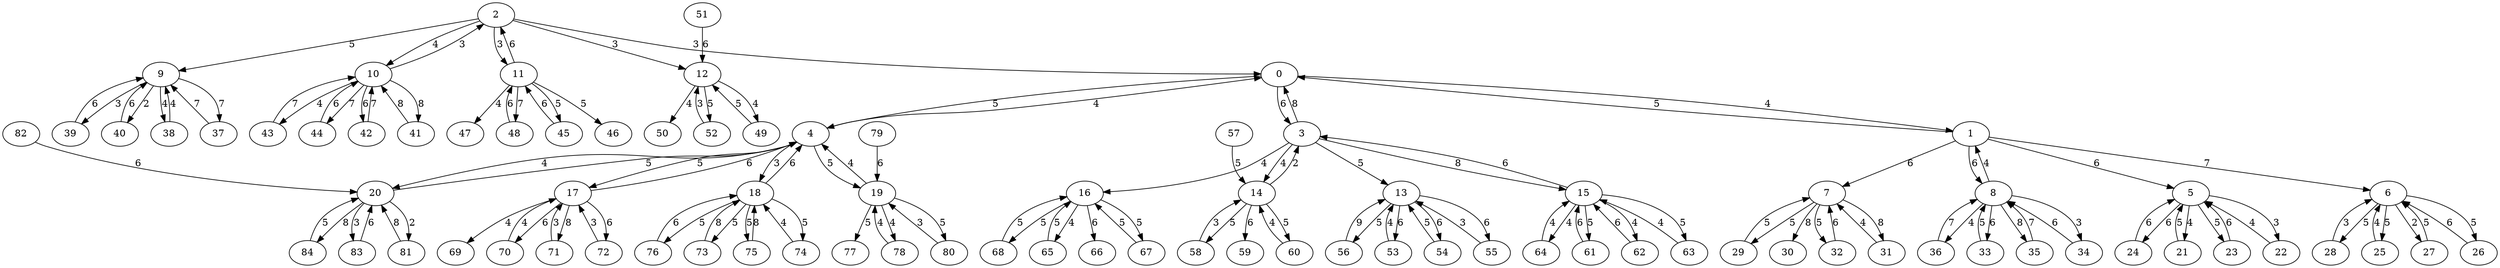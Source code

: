 strict digraph "" {
	0 -> 1	[label=4];
	0 -> 3	[label=6];
	0 -> 4	[label=5];
	1 -> 0	[label=5];
	1 -> 5	[label=6];
	1 -> 6	[label=7];
	1 -> 7	[label=6];
	1 -> 8	[label=6];
	2 -> 0	[label=3];
	2 -> 9	[label=5];
	2 -> 10	[label=4];
	2 -> 11	[label=3];
	2 -> 12	[label=3];
	3 -> 0	[label=8];
	3 -> 13	[label=5];
	3 -> 14	[label=4];
	3 -> 15	[label=8];
	3 -> 16	[label=4];
	4 -> 0	[label=4];
	4 -> 17	[label=5];
	4 -> 18	[label=3];
	4 -> 19	[label=5];
	4 -> 20	[label=4];
	5 -> 21	[label=4];
	5 -> 22	[label=3];
	5 -> 23	[label=5];
	5 -> 24	[label=6];
	6 -> 25	[label=5];
	6 -> 26	[label=5];
	6 -> 27	[label=2];
	6 -> 28	[label=5];
	7 -> 29	[label=5];
	7 -> 30	[label=8];
	7 -> 31	[label=8];
	7 -> 32	[label=5];
	8 -> 1	[label=4];
	8 -> 33	[label=6];
	8 -> 34	[label=3];
	8 -> 35	[label=8];
	8 -> 36	[label=4];
	9 -> 37	[label=7];
	9 -> 38	[label=4];
	9 -> 39	[label=3];
	9 -> 40	[label=2];
	10 -> 2	[label=3];
	10 -> 41	[label=8];
	10 -> 42	[label=6];
	10 -> 43	[label=4];
	10 -> 44	[label=7];
	11 -> 2	[label=6];
	11 -> 45	[label=5];
	11 -> 46	[label=5];
	11 -> 47	[label=4];
	11 -> 48	[label=7];
	12 -> 49	[label=4];
	12 -> 50	[label=4];
	12 -> 52	[label=5];
	13 -> 53	[label=6];
	13 -> 54	[label=6];
	13 -> 55	[label=6];
	13 -> 56	[label=5];
	14 -> 3	[label=2];
	14 -> 58	[label=5];
	14 -> 59	[label=6];
	14 -> 60	[label=5];
	15 -> 3	[label=6];
	15 -> 61	[label=5];
	15 -> 62	[label=4];
	15 -> 63	[label=5];
	15 -> 64	[label=4];
	16 -> 65	[label=4];
	16 -> 66	[label=6];
	16 -> 67	[label=5];
	16 -> 68	[label=5];
	17 -> 4	[label=6];
	17 -> 69	[label=4];
	17 -> 70	[label=6];
	17 -> 71	[label=8];
	17 -> 72	[label=6];
	18 -> 4	[label=6];
	18 -> 73	[label=5];
	18 -> 74	[label=5];
	18 -> 75	[label=5];
	18 -> 76	[label=5];
	19 -> 4	[label=4];
	19 -> 77	[label=5];
	19 -> 78	[label=4];
	19 -> 80	[label=5];
	20 -> 4	[label=5];
	20 -> 81	[label=2];
	20 -> 83	[label=3];
	20 -> 84	[label=8];
	21 -> 5	[label=5];
	22 -> 5	[label=4];
	23 -> 5	[label=6];
	24 -> 5	[label=6];
	25 -> 6	[label=4];
	26 -> 6	[label=6];
	27 -> 6	[label=5];
	28 -> 6	[label=3];
	29 -> 7	[label=5];
	31 -> 7	[label=4];
	32 -> 7	[label=6];
	33 -> 8	[label=5];
	34 -> 8	[label=6];
	35 -> 8	[label=7];
	36 -> 8	[label=7];
	37 -> 9	[label=7];
	38 -> 9	[label=4];
	39 -> 9	[label=6];
	40 -> 9	[label=6];
	41 -> 10	[label=8];
	42 -> 10	[label=7];
	43 -> 10	[label=7];
	44 -> 10	[label=6];
	45 -> 11	[label=6];
	48 -> 11	[label=6];
	49 -> 12	[label=5];
	51 -> 12	[label=6];
	52 -> 12	[label=3];
	53 -> 13	[label=4];
	54 -> 13	[label=5];
	55 -> 13	[label=3];
	56 -> 13	[label=9];
	57 -> 14	[label=5];
	58 -> 14	[label=3];
	60 -> 14	[label=4];
	61 -> 15	[label=6];
	62 -> 15	[label=6];
	63 -> 15	[label=4];
	64 -> 15	[label=4];
	65 -> 16	[label=5];
	67 -> 16	[label=5];
	68 -> 16	[label=5];
	70 -> 17	[label=4];
	71 -> 17	[label=3];
	72 -> 17	[label=3];
	73 -> 18	[label=8];
	74 -> 18	[label=4];
	75 -> 18	[label=8];
	76 -> 18	[label=6];
	78 -> 19	[label=4];
	79 -> 19	[label=6];
	80 -> 19	[label=3];
	81 -> 20	[label=8];
	82 -> 20	[label=6];
	83 -> 20	[label=6];
	84 -> 20	[label=5];
}
